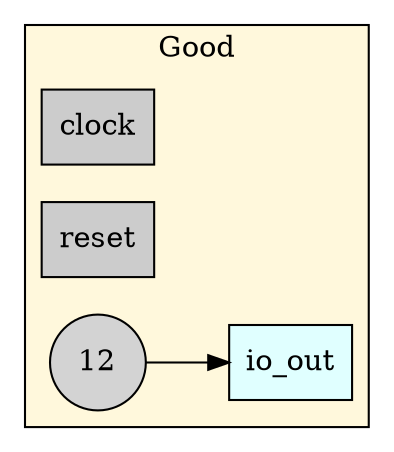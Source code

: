 digraph Good {
stylesheet = "styles.css"
rankdir="LR" 

subgraph cluster_Good {
  label="Good"
  URL=""
  bgcolor="#FFF8DC"
  cluster_Good_clock [shape = "rectangle" style="filled" fillcolor="#CCCCCC" label="clock" rank="0"]
     
cluster_Good_reset [shape = "rectangle" style="filled" fillcolor="#CCCCCC" label="reset" rank="0"]
     
cluster_Good_io_out [shape = "rectangle" style="filled" fillcolor="#E0FFFF" label="io_out" rank="1000"]
     
cluster_Good_lit2 [shape="circle" style="filled" BGCOLOR="#C0C0C0" label="12"]
     

  cluster_Good_lit2 -> cluster_Good_io_out
  
  
}
     
}
